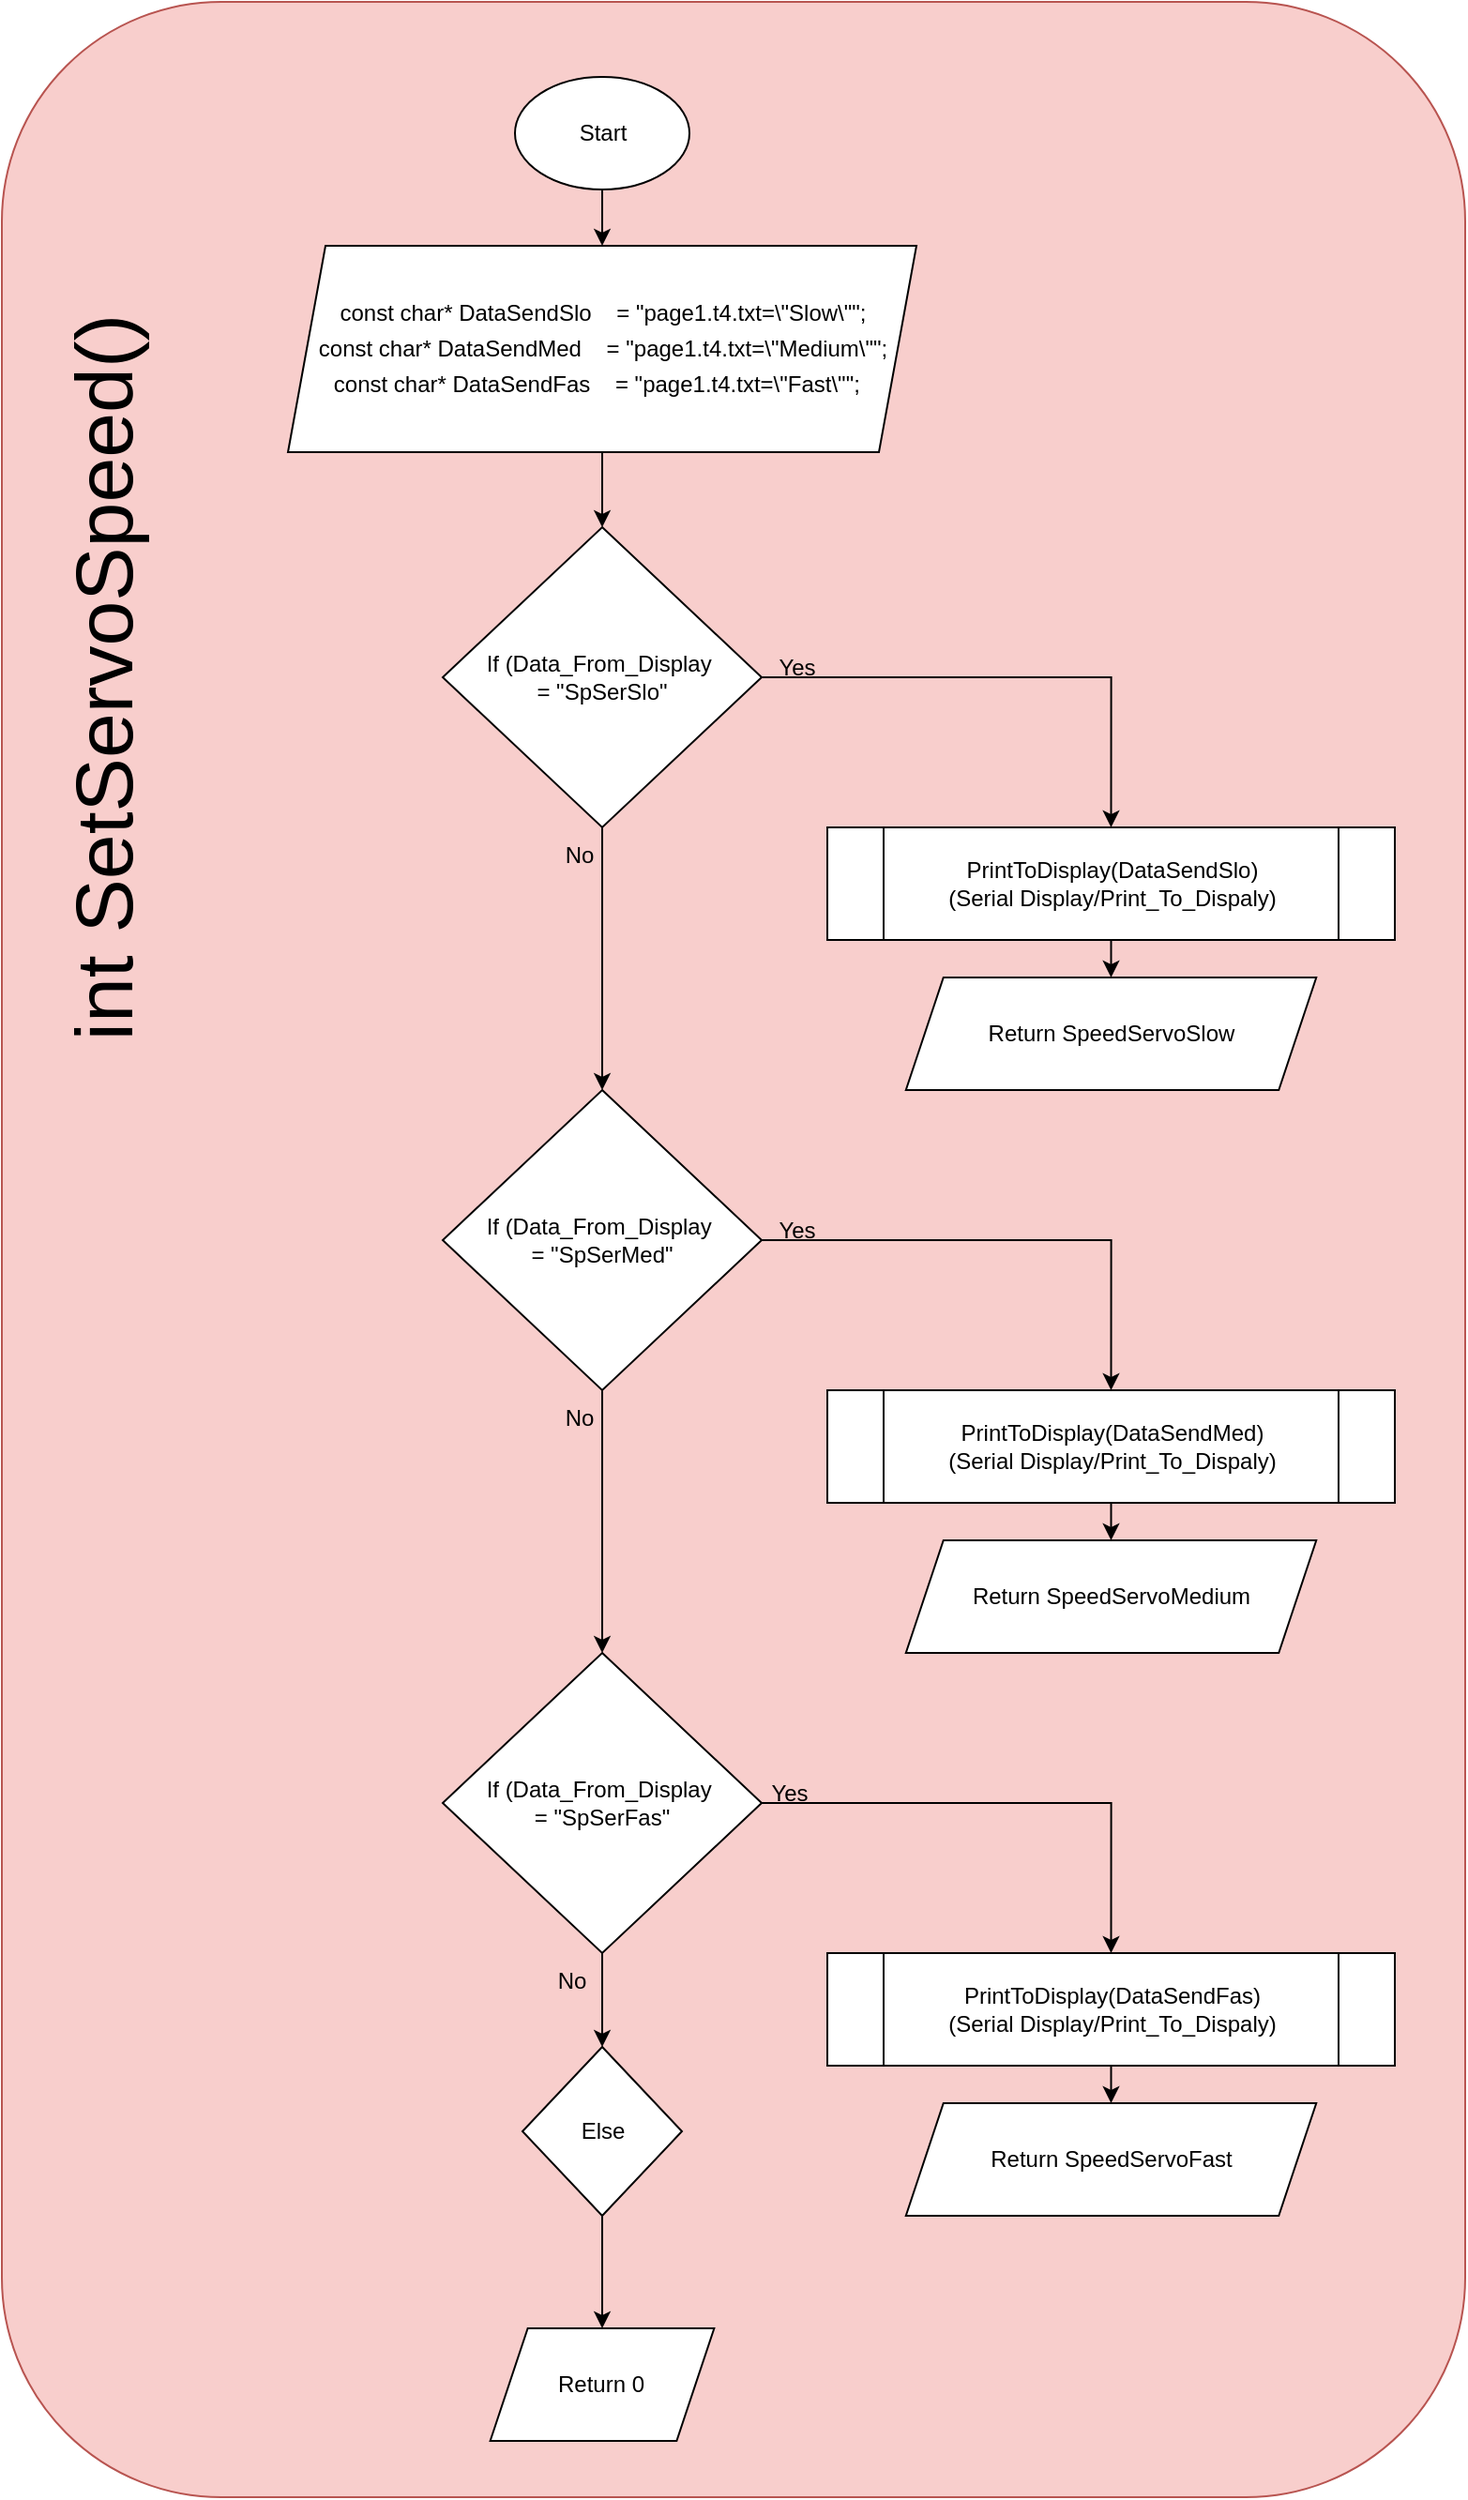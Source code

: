 <mxfile version="24.5.2" type="device">
  <diagram name="Page-1" id="UvGsvI7WDLGOxSDZg6XE">
    <mxGraphModel dx="1687" dy="2008" grid="1" gridSize="10" guides="1" tooltips="1" connect="1" arrows="1" fold="1" page="1" pageScale="1" pageWidth="850" pageHeight="1100" math="0" shadow="0">
      <root>
        <mxCell id="0" />
        <mxCell id="1" parent="0" />
        <mxCell id="ry9LyBkneQpmExAJehDU-2" value="" style="rounded=1;whiteSpace=wrap;html=1;fillColor=#f8cecc;strokeColor=#b85450;" vertex="1" parent="1">
          <mxGeometry x="310" y="-50" width="780" height="1330" as="geometry" />
        </mxCell>
        <mxCell id="ry9LyBkneQpmExAJehDU-646" style="edgeStyle=orthogonalEdgeStyle;rounded=0;orthogonalLoop=1;jettySize=auto;html=1;entryX=0.5;entryY=0;entryDx=0;entryDy=0;" edge="1" parent="1" source="ry9LyBkneQpmExAJehDU-4" target="ry9LyBkneQpmExAJehDU-612">
          <mxGeometry relative="1" as="geometry" />
        </mxCell>
        <mxCell id="ry9LyBkneQpmExAJehDU-4" value="Start" style="ellipse;whiteSpace=wrap;html=1;" vertex="1" parent="1">
          <mxGeometry x="583.5" y="-10" width="93" height="60" as="geometry" />
        </mxCell>
        <mxCell id="ry9LyBkneQpmExAJehDU-7" value="&lt;font style=&quot;font-size: 43px;&quot;&gt;int SetServoSpeed()&lt;/font&gt;" style="text;html=1;align=center;verticalAlign=middle;whiteSpace=wrap;rounded=0;rotation=-90;" vertex="1" parent="1">
          <mxGeometry x="129" y="270" width="471" height="80" as="geometry" />
        </mxCell>
        <mxCell id="ry9LyBkneQpmExAJehDU-958" value="" style="edgeStyle=orthogonalEdgeStyle;rounded=0;orthogonalLoop=1;jettySize=auto;html=1;" edge="1" parent="1" source="ry9LyBkneQpmExAJehDU-612" target="ry9LyBkneQpmExAJehDU-925">
          <mxGeometry relative="1" as="geometry" />
        </mxCell>
        <mxCell id="ry9LyBkneQpmExAJehDU-612" value="&lt;div style=&quot;&quot;&gt;&lt;div style=&quot;line-height: 19px; white-space: pre;&quot;&gt;&lt;div style=&quot;&quot;&gt;&lt;font style=&quot;font-size: 12px;&quot; face=&quot;Helvetica&quot;&gt;const char* DataSendSlo &amp;nbsp; &amp;nbsp;= &quot;page1.t4.txt=\&quot;Slow\&quot;&quot;;&lt;/font&gt;&lt;/div&gt;&lt;div style=&quot;&quot;&gt;&lt;span style=&quot;background-color: initial;&quot;&gt;const char* DataSendMed &amp;nbsp; &amp;nbsp;= &quot;page1.t4.txt=\&quot;Medium\&quot;&quot;;&lt;/span&gt;&lt;/div&gt;&lt;div style=&quot;&quot;&gt;&lt;span style=&quot;background-color: initial;&quot;&gt;const char* DataSendFas &amp;nbsp; &amp;nbsp;= &quot;page1.t4.txt=\&quot;Fast\&quot;&quot;; &amp;nbsp;&lt;/span&gt;&lt;/div&gt;&lt;/div&gt;&lt;/div&gt;" style="shape=parallelogram;perimeter=parallelogramPerimeter;whiteSpace=wrap;html=1;fixedSize=1;" vertex="1" parent="1">
          <mxGeometry x="462.5" y="80" width="335" height="110" as="geometry" />
        </mxCell>
        <mxCell id="ry9LyBkneQpmExAJehDU-941" style="edgeStyle=orthogonalEdgeStyle;rounded=0;orthogonalLoop=1;jettySize=auto;html=1;entryX=0.5;entryY=0;entryDx=0;entryDy=0;" edge="1" parent="1" source="ry9LyBkneQpmExAJehDU-925" target="ry9LyBkneQpmExAJehDU-927">
          <mxGeometry relative="1" as="geometry" />
        </mxCell>
        <mxCell id="ry9LyBkneQpmExAJehDU-942" style="edgeStyle=orthogonalEdgeStyle;rounded=0;orthogonalLoop=1;jettySize=auto;html=1;entryX=0.5;entryY=0;entryDx=0;entryDy=0;" edge="1" parent="1" source="ry9LyBkneQpmExAJehDU-925" target="ry9LyBkneQpmExAJehDU-930">
          <mxGeometry relative="1" as="geometry" />
        </mxCell>
        <mxCell id="ry9LyBkneQpmExAJehDU-925" value="If (Data_From_Display&amp;nbsp;&lt;div&gt;= &quot;SpSerSlo&quot;&lt;/div&gt;" style="rhombus;whiteSpace=wrap;html=1;" vertex="1" parent="1">
          <mxGeometry x="545" y="230" width="170" height="160" as="geometry" />
        </mxCell>
        <mxCell id="ry9LyBkneQpmExAJehDU-940" style="edgeStyle=orthogonalEdgeStyle;rounded=0;orthogonalLoop=1;jettySize=auto;html=1;entryX=0.5;entryY=0;entryDx=0;entryDy=0;" edge="1" parent="1" source="ry9LyBkneQpmExAJehDU-927" target="ry9LyBkneQpmExAJehDU-928">
          <mxGeometry relative="1" as="geometry" />
        </mxCell>
        <mxCell id="ry9LyBkneQpmExAJehDU-927" value="&lt;p style=&quot;line-height: 120%;&quot;&gt;&lt;/p&gt;&lt;div style=&quot;line-height: 120%; white-space: pre;&quot;&gt;&lt;span style=&quot;background-color: rgb(255, 255, 255);&quot;&gt;&lt;font style=&quot;font-size: 12px;&quot; face=&quot;Helvetica&quot;&gt;PrintToDisplay(DataSendSlo&lt;span style=&quot;&quot;&gt;)&lt;/span&gt;&lt;/font&gt;&lt;/span&gt;&lt;/div&gt;&lt;div style=&quot;line-height: 120%; white-space: pre;&quot;&gt;&lt;span style=&quot;background-color: rgb(255, 255, 255);&quot;&gt;(Serial Display/Print_To_Dispaly)&lt;/span&gt;&lt;/div&gt;&lt;p&gt;&lt;/p&gt;" style="shape=process;whiteSpace=wrap;html=1;backgroundOutline=1;" vertex="1" parent="1">
          <mxGeometry x="750" y="390" width="302.5" height="60" as="geometry" />
        </mxCell>
        <mxCell id="ry9LyBkneQpmExAJehDU-928" value="Return SpeedServoSlow" style="shape=parallelogram;perimeter=parallelogramPerimeter;whiteSpace=wrap;html=1;fixedSize=1;" vertex="1" parent="1">
          <mxGeometry x="791.88" y="470" width="218.75" height="60" as="geometry" />
        </mxCell>
        <mxCell id="ry9LyBkneQpmExAJehDU-943" style="edgeStyle=orthogonalEdgeStyle;rounded=0;orthogonalLoop=1;jettySize=auto;html=1;entryX=0.5;entryY=0;entryDx=0;entryDy=0;" edge="1" parent="1" source="ry9LyBkneQpmExAJehDU-930" target="ry9LyBkneQpmExAJehDU-931">
          <mxGeometry relative="1" as="geometry" />
        </mxCell>
        <mxCell id="ry9LyBkneQpmExAJehDU-944" style="edgeStyle=orthogonalEdgeStyle;rounded=0;orthogonalLoop=1;jettySize=auto;html=1;entryX=0.5;entryY=0;entryDx=0;entryDy=0;" edge="1" parent="1" source="ry9LyBkneQpmExAJehDU-930" target="ry9LyBkneQpmExAJehDU-933">
          <mxGeometry relative="1" as="geometry" />
        </mxCell>
        <mxCell id="ry9LyBkneQpmExAJehDU-930" value="If (Data_From_Display&amp;nbsp;&lt;div&gt;= &quot;SpSerMed&quot;&lt;/div&gt;" style="rhombus;whiteSpace=wrap;html=1;" vertex="1" parent="1">
          <mxGeometry x="545" y="530" width="170" height="160" as="geometry" />
        </mxCell>
        <mxCell id="ry9LyBkneQpmExAJehDU-945" style="edgeStyle=orthogonalEdgeStyle;rounded=0;orthogonalLoop=1;jettySize=auto;html=1;entryX=0.5;entryY=0;entryDx=0;entryDy=0;" edge="1" parent="1" source="ry9LyBkneQpmExAJehDU-931" target="ry9LyBkneQpmExAJehDU-932">
          <mxGeometry relative="1" as="geometry" />
        </mxCell>
        <mxCell id="ry9LyBkneQpmExAJehDU-931" value="&lt;p style=&quot;line-height: 120%;&quot;&gt;&lt;/p&gt;&lt;div style=&quot;line-height: 120%; white-space: pre;&quot;&gt;&lt;span style=&quot;background-color: rgb(255, 255, 255);&quot;&gt;&lt;font style=&quot;font-size: 12px;&quot; face=&quot;Helvetica&quot;&gt;PrintToDisplay(DataSendMed&lt;span style=&quot;&quot;&gt;)&lt;/span&gt;&lt;/font&gt;&lt;/span&gt;&lt;/div&gt;&lt;div style=&quot;line-height: 120%; white-space: pre;&quot;&gt;&lt;span style=&quot;background-color: rgb(255, 255, 255);&quot;&gt;(Serial Display/Print_To_Dispaly)&lt;/span&gt;&lt;/div&gt;&lt;p&gt;&lt;/p&gt;" style="shape=process;whiteSpace=wrap;html=1;backgroundOutline=1;" vertex="1" parent="1">
          <mxGeometry x="750" y="690" width="302.5" height="60" as="geometry" />
        </mxCell>
        <mxCell id="ry9LyBkneQpmExAJehDU-932" value="Return SpeedServoMedium" style="shape=parallelogram;perimeter=parallelogramPerimeter;whiteSpace=wrap;html=1;fixedSize=1;" vertex="1" parent="1">
          <mxGeometry x="791.88" y="770" width="218.75" height="60" as="geometry" />
        </mxCell>
        <mxCell id="ry9LyBkneQpmExAJehDU-936" style="edgeStyle=orthogonalEdgeStyle;rounded=0;orthogonalLoop=1;jettySize=auto;html=1;entryX=0.5;entryY=0;entryDx=0;entryDy=0;" edge="1" parent="1" source="ry9LyBkneQpmExAJehDU-933" target="ry9LyBkneQpmExAJehDU-934">
          <mxGeometry relative="1" as="geometry" />
        </mxCell>
        <mxCell id="ry9LyBkneQpmExAJehDU-948" style="edgeStyle=orthogonalEdgeStyle;rounded=0;orthogonalLoop=1;jettySize=auto;html=1;entryX=0.5;entryY=0;entryDx=0;entryDy=0;" edge="1" parent="1" source="ry9LyBkneQpmExAJehDU-933" target="ry9LyBkneQpmExAJehDU-937">
          <mxGeometry relative="1" as="geometry" />
        </mxCell>
        <mxCell id="ry9LyBkneQpmExAJehDU-933" value="If (Data_From_Display&amp;nbsp;&lt;div&gt;= &quot;SpSerFas&quot;&lt;/div&gt;" style="rhombus;whiteSpace=wrap;html=1;" vertex="1" parent="1">
          <mxGeometry x="545" y="830" width="170" height="160" as="geometry" />
        </mxCell>
        <mxCell id="ry9LyBkneQpmExAJehDU-947" style="edgeStyle=orthogonalEdgeStyle;rounded=0;orthogonalLoop=1;jettySize=auto;html=1;entryX=0.5;entryY=0;entryDx=0;entryDy=0;" edge="1" parent="1" source="ry9LyBkneQpmExAJehDU-934" target="ry9LyBkneQpmExAJehDU-935">
          <mxGeometry relative="1" as="geometry" />
        </mxCell>
        <mxCell id="ry9LyBkneQpmExAJehDU-934" value="&lt;p style=&quot;line-height: 120%;&quot;&gt;&lt;/p&gt;&lt;div style=&quot;line-height: 120%; white-space: pre;&quot;&gt;&lt;span style=&quot;background-color: rgb(255, 255, 255);&quot;&gt;&lt;font style=&quot;font-size: 12px;&quot; face=&quot;Helvetica&quot;&gt;PrintToDisplay(DataSendFas&lt;span style=&quot;&quot;&gt;)&lt;/span&gt;&lt;/font&gt;&lt;/span&gt;&lt;/div&gt;&lt;div style=&quot;line-height: 120%; white-space: pre;&quot;&gt;&lt;span style=&quot;background-color: rgb(255, 255, 255);&quot;&gt;(Serial Display/Print_To_Dispaly)&lt;/span&gt;&lt;/div&gt;&lt;p&gt;&lt;/p&gt;" style="shape=process;whiteSpace=wrap;html=1;backgroundOutline=1;" vertex="1" parent="1">
          <mxGeometry x="750" y="990" width="302.5" height="60" as="geometry" />
        </mxCell>
        <mxCell id="ry9LyBkneQpmExAJehDU-935" value="Return SpeedServoFast" style="shape=parallelogram;perimeter=parallelogramPerimeter;whiteSpace=wrap;html=1;fixedSize=1;" vertex="1" parent="1">
          <mxGeometry x="791.88" y="1070" width="218.75" height="60" as="geometry" />
        </mxCell>
        <mxCell id="ry9LyBkneQpmExAJehDU-949" style="edgeStyle=orthogonalEdgeStyle;rounded=0;orthogonalLoop=1;jettySize=auto;html=1;" edge="1" parent="1" source="ry9LyBkneQpmExAJehDU-937" target="ry9LyBkneQpmExAJehDU-938">
          <mxGeometry relative="1" as="geometry" />
        </mxCell>
        <mxCell id="ry9LyBkneQpmExAJehDU-937" value="Else" style="rhombus;whiteSpace=wrap;html=1;" vertex="1" parent="1">
          <mxGeometry x="587.5" y="1040" width="85" height="90" as="geometry" />
        </mxCell>
        <mxCell id="ry9LyBkneQpmExAJehDU-938" value="Return 0" style="shape=parallelogram;perimeter=parallelogramPerimeter;whiteSpace=wrap;html=1;fixedSize=1;" vertex="1" parent="1">
          <mxGeometry x="570.31" y="1190" width="119.37" height="60" as="geometry" />
        </mxCell>
        <mxCell id="ry9LyBkneQpmExAJehDU-950" value="No" style="text;html=1;strokeColor=none;fillColor=none;align=center;verticalAlign=middle;whiteSpace=wrap;rounded=0;" vertex="1" parent="1">
          <mxGeometry x="583.5" y="990" width="60" height="30" as="geometry" />
        </mxCell>
        <mxCell id="ry9LyBkneQpmExAJehDU-951" value="Yes" style="text;html=1;strokeColor=none;fillColor=none;align=center;verticalAlign=middle;whiteSpace=wrap;rounded=0;" vertex="1" parent="1">
          <mxGeometry x="700" y="890" width="60" height="30" as="geometry" />
        </mxCell>
        <mxCell id="ry9LyBkneQpmExAJehDU-952" value="No" style="text;html=1;strokeColor=none;fillColor=none;align=center;verticalAlign=middle;whiteSpace=wrap;rounded=0;" vertex="1" parent="1">
          <mxGeometry x="587.5" y="690" width="60" height="30" as="geometry" />
        </mxCell>
        <mxCell id="ry9LyBkneQpmExAJehDU-953" value="Yes" style="text;html=1;strokeColor=none;fillColor=none;align=center;verticalAlign=middle;whiteSpace=wrap;rounded=0;" vertex="1" parent="1">
          <mxGeometry x="704" y="590" width="60" height="30" as="geometry" />
        </mxCell>
        <mxCell id="ry9LyBkneQpmExAJehDU-954" value="No" style="text;html=1;strokeColor=none;fillColor=none;align=center;verticalAlign=middle;whiteSpace=wrap;rounded=0;" vertex="1" parent="1">
          <mxGeometry x="587.5" y="390" width="60" height="30" as="geometry" />
        </mxCell>
        <mxCell id="ry9LyBkneQpmExAJehDU-955" value="Yes" style="text;html=1;strokeColor=none;fillColor=none;align=center;verticalAlign=middle;whiteSpace=wrap;rounded=0;" vertex="1" parent="1">
          <mxGeometry x="704" y="290" width="60" height="30" as="geometry" />
        </mxCell>
      </root>
    </mxGraphModel>
  </diagram>
</mxfile>
